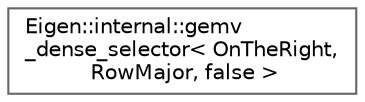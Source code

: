 digraph "类继承关系图"
{
 // LATEX_PDF_SIZE
  bgcolor="transparent";
  edge [fontname=Helvetica,fontsize=10,labelfontname=Helvetica,labelfontsize=10];
  node [fontname=Helvetica,fontsize=10,shape=box,height=0.2,width=0.4];
  rankdir="LR";
  Node0 [id="Node000000",label="Eigen::internal::gemv\l_dense_selector\< OnTheRight,\l RowMajor, false \>",height=0.2,width=0.4,color="grey40", fillcolor="white", style="filled",URL="$struct_eigen_1_1internal_1_1gemv__dense__selector_3_01_on_the_right_00_01_row_major_00_01false_01_4.html",tooltip=" "];
}

